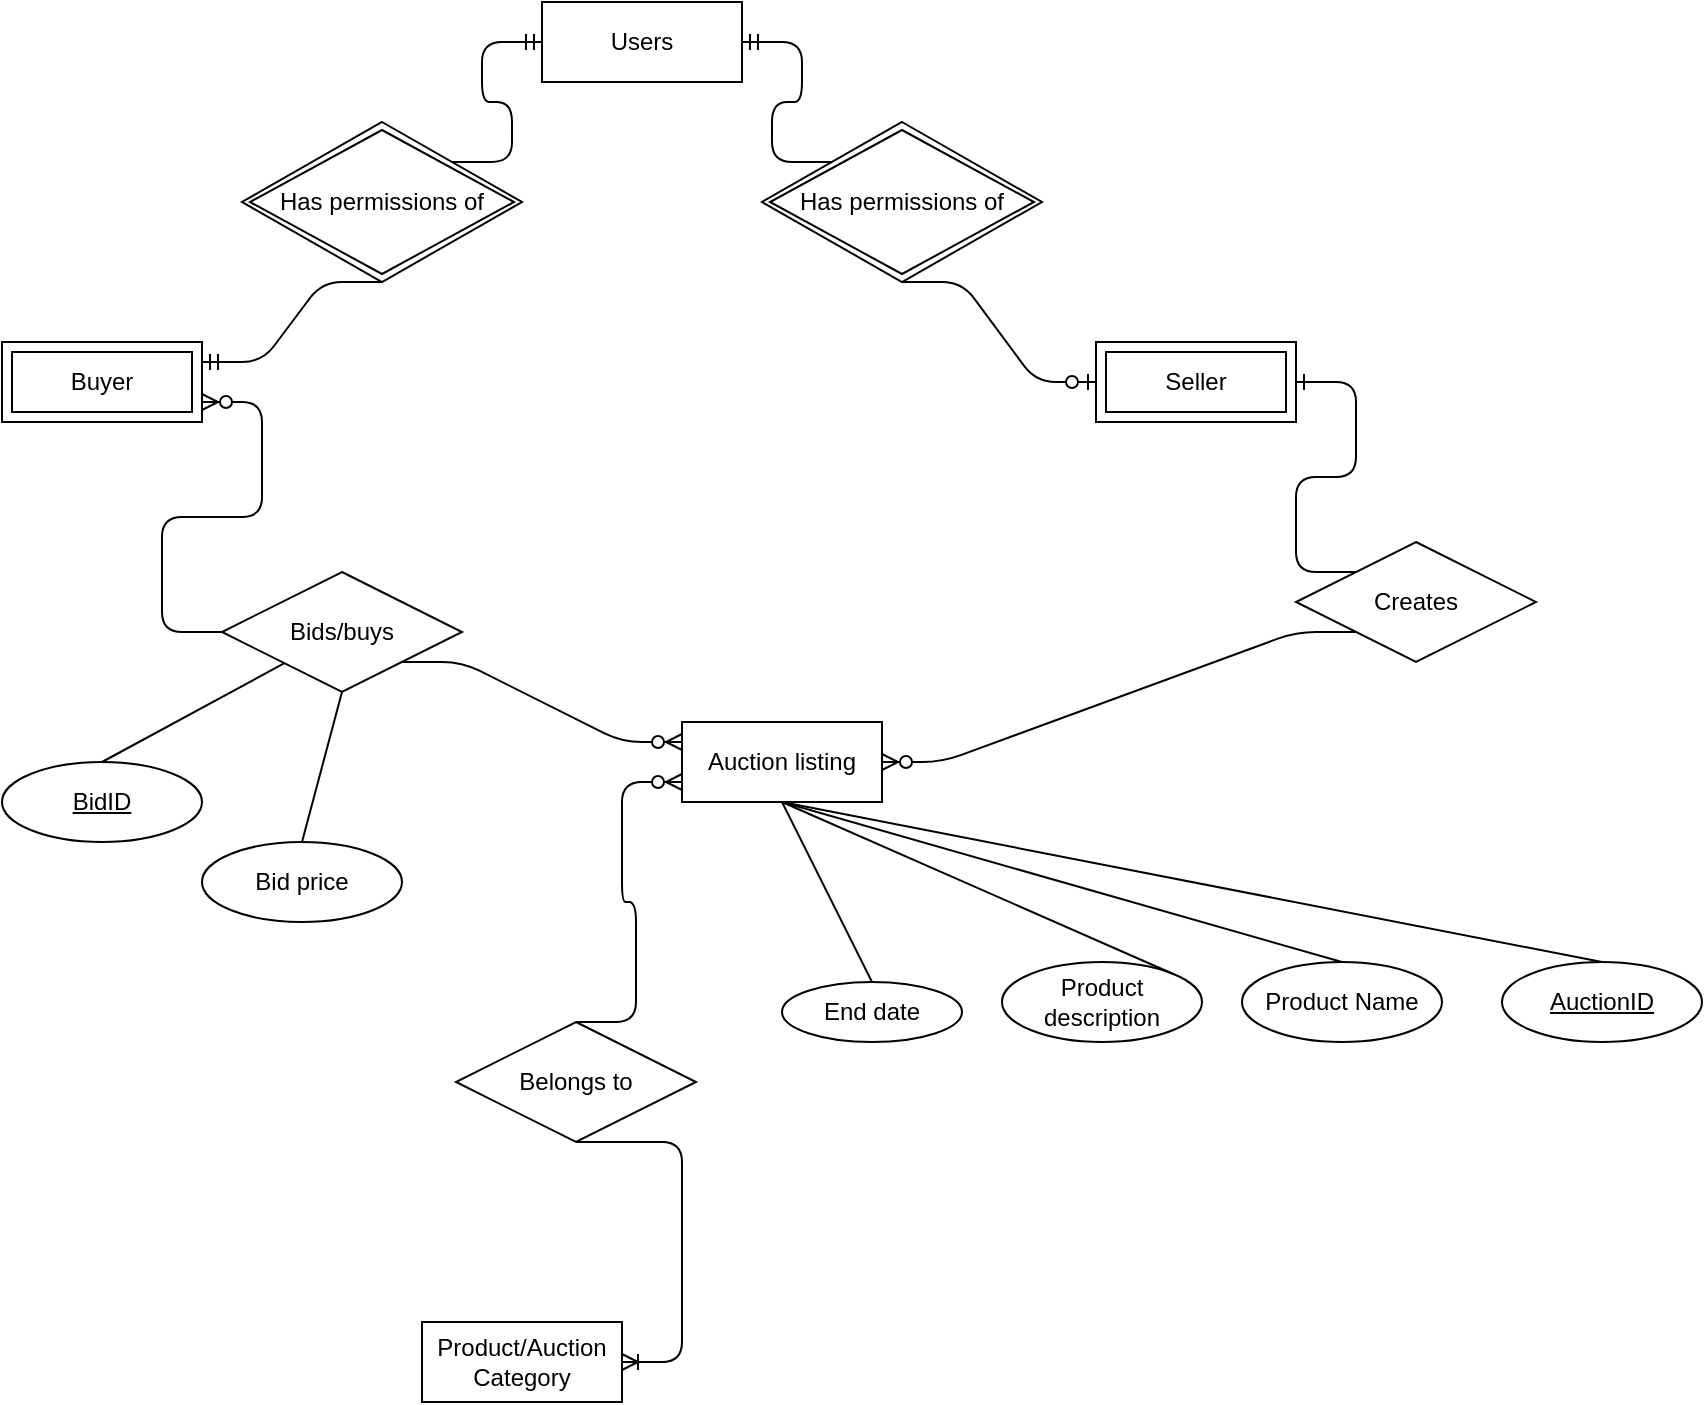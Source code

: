 <mxfile version="13.8.1" type="onedrive"><diagram id="PBJe3xCFQkrLJ3TgRgL_" name="Page-1"><mxGraphModel dx="1113" dy="781" grid="1" gridSize="10" guides="1" tooltips="1" connect="1" arrows="1" fold="1" page="1" pageScale="1" pageWidth="1654" pageHeight="1169" math="0" shadow="0"><root><mxCell id="0"/><mxCell id="1" parent="0"/><mxCell id="jdo_Bs8H3Nefda1nTduL-1" value="Users" style="whiteSpace=wrap;html=1;align=center;" vertex="1" parent="1"><mxGeometry x="750" y="300" width="100" height="40" as="geometry"/></mxCell><mxCell id="jdo_Bs8H3Nefda1nTduL-7" value="Has permissions of" style="shape=rhombus;double=1;perimeter=rhombusPerimeter;whiteSpace=wrap;html=1;align=center;" vertex="1" parent="1"><mxGeometry x="860" y="360" width="140" height="80" as="geometry"/></mxCell><mxCell id="jdo_Bs8H3Nefda1nTduL-9" value="Seller" style="shape=ext;margin=3;double=1;whiteSpace=wrap;html=1;align=center;" vertex="1" parent="1"><mxGeometry x="1027" y="470" width="100" height="40" as="geometry"/></mxCell><mxCell id="jdo_Bs8H3Nefda1nTduL-10" value="Buyer" style="shape=ext;margin=3;double=1;whiteSpace=wrap;html=1;align=center;" vertex="1" parent="1"><mxGeometry x="480" y="470" width="100" height="40" as="geometry"/></mxCell><mxCell id="jdo_Bs8H3Nefda1nTduL-11" value="Has permissions of" style="shape=rhombus;double=1;perimeter=rhombusPerimeter;whiteSpace=wrap;html=1;align=center;" vertex="1" parent="1"><mxGeometry x="600" y="360" width="140" height="80" as="geometry"/></mxCell><mxCell id="jdo_Bs8H3Nefda1nTduL-14" value="" style="edgeStyle=entityRelationEdgeStyle;fontSize=12;html=1;endArrow=ERzeroToOne;endFill=1;rounded=1;exitX=0.5;exitY=1;exitDx=0;exitDy=0;entryX=0;entryY=0.5;entryDx=0;entryDy=0;" edge="1" parent="1" source="jdo_Bs8H3Nefda1nTduL-7" target="jdo_Bs8H3Nefda1nTduL-9"><mxGeometry width="100" height="100" relative="1" as="geometry"><mxPoint x="1040" y="430" as="sourcePoint"/><mxPoint x="970" y="500" as="targetPoint"/></mxGeometry></mxCell><mxCell id="jdo_Bs8H3Nefda1nTduL-17" value="" style="edgeStyle=entityRelationEdgeStyle;fontSize=12;html=1;endArrow=ERmandOne;entryX=0;entryY=0.5;entryDx=0;entryDy=0;exitX=1;exitY=0;exitDx=0;exitDy=0;" edge="1" parent="1" source="jdo_Bs8H3Nefda1nTduL-11" target="jdo_Bs8H3Nefda1nTduL-1"><mxGeometry width="100" height="100" relative="1" as="geometry"><mxPoint x="530" y="300" as="sourcePoint"/><mxPoint x="630" y="200" as="targetPoint"/></mxGeometry></mxCell><mxCell id="jdo_Bs8H3Nefda1nTduL-18" value="" style="edgeStyle=entityRelationEdgeStyle;fontSize=12;html=1;endArrow=ERmandOne;entryX=1;entryY=0.25;entryDx=0;entryDy=0;exitX=0.5;exitY=1;exitDx=0;exitDy=0;" edge="1" parent="1" source="jdo_Bs8H3Nefda1nTduL-11" target="jdo_Bs8H3Nefda1nTduL-10"><mxGeometry width="100" height="100" relative="1" as="geometry"><mxPoint x="820" y="610" as="sourcePoint"/><mxPoint x="380" y="350" as="targetPoint"/></mxGeometry></mxCell><mxCell id="jdo_Bs8H3Nefda1nTduL-20" value="Creates" style="shape=rhombus;perimeter=rhombusPerimeter;whiteSpace=wrap;html=1;align=center;" vertex="1" parent="1"><mxGeometry x="1127" y="570" width="120" height="60" as="geometry"/></mxCell><mxCell id="jdo_Bs8H3Nefda1nTduL-21" value="Auction listing" style="whiteSpace=wrap;html=1;align=center;" vertex="1" parent="1"><mxGeometry x="820" y="660" width="100" height="40" as="geometry"/></mxCell><mxCell id="jdo_Bs8H3Nefda1nTduL-22" value="" style="edgeStyle=entityRelationEdgeStyle;fontSize=12;html=1;endArrow=ERzeroToMany;endFill=1;entryX=1;entryY=0.5;entryDx=0;entryDy=0;exitX=0;exitY=1;exitDx=0;exitDy=0;" edge="1" parent="1" source="jdo_Bs8H3Nefda1nTduL-20" target="jdo_Bs8H3Nefda1nTduL-21"><mxGeometry width="100" height="100" relative="1" as="geometry"><mxPoint x="1190" y="620" as="sourcePoint"/><mxPoint x="1330" y="650" as="targetPoint"/></mxGeometry></mxCell><mxCell id="jdo_Bs8H3Nefda1nTduL-25" value="" style="edgeStyle=entityRelationEdgeStyle;fontSize=12;html=1;endArrow=ERmandOne;entryX=1;entryY=0.5;entryDx=0;entryDy=0;exitX=0;exitY=0;exitDx=0;exitDy=0;" edge="1" parent="1" source="jdo_Bs8H3Nefda1nTduL-7" target="jdo_Bs8H3Nefda1nTduL-1"><mxGeometry width="100" height="100" relative="1" as="geometry"><mxPoint x="1093" y="205" as="sourcePoint"/><mxPoint x="1030" y="120" as="targetPoint"/></mxGeometry></mxCell><mxCell id="jdo_Bs8H3Nefda1nTduL-26" value="AuctionID" style="ellipse;whiteSpace=wrap;html=1;align=center;fontStyle=4;" vertex="1" parent="1"><mxGeometry x="1230" y="780" width="100" height="40" as="geometry"/></mxCell><mxCell id="jdo_Bs8H3Nefda1nTduL-27" value="" style="endArrow=none;html=1;rounded=0;entryX=0.5;entryY=0;entryDx=0;entryDy=0;exitX=0.5;exitY=1;exitDx=0;exitDy=0;" edge="1" parent="1" source="jdo_Bs8H3Nefda1nTduL-21" target="jdo_Bs8H3Nefda1nTduL-26"><mxGeometry relative="1" as="geometry"><mxPoint x="1270" y="460" as="sourcePoint"/><mxPoint x="1430" y="460" as="targetPoint"/></mxGeometry></mxCell><mxCell id="jdo_Bs8H3Nefda1nTduL-28" value="" style="edgeStyle=entityRelationEdgeStyle;fontSize=12;html=1;endArrow=ERone;endFill=1;entryX=1;entryY=0.5;entryDx=0;entryDy=0;exitX=0;exitY=0;exitDx=0;exitDy=0;" edge="1" parent="1" source="jdo_Bs8H3Nefda1nTduL-20" target="jdo_Bs8H3Nefda1nTduL-9"><mxGeometry width="100" height="100" relative="1" as="geometry"><mxPoint x="980" y="760" as="sourcePoint"/><mxPoint x="1080" y="660" as="targetPoint"/></mxGeometry></mxCell><mxCell id="jdo_Bs8H3Nefda1nTduL-29" value="Product Name" style="ellipse;whiteSpace=wrap;html=1;align=center;" vertex="1" parent="1"><mxGeometry x="1100" y="780" width="100" height="40" as="geometry"/></mxCell><mxCell id="jdo_Bs8H3Nefda1nTduL-30" value="" style="endArrow=none;html=1;rounded=0;entryX=0.5;entryY=1;entryDx=0;entryDy=0;exitX=0.5;exitY=0;exitDx=0;exitDy=0;" edge="1" parent="1" source="jdo_Bs8H3Nefda1nTduL-29" target="jdo_Bs8H3Nefda1nTduL-21"><mxGeometry relative="1" as="geometry"><mxPoint x="850" y="770" as="sourcePoint"/><mxPoint x="1010" y="770" as="targetPoint"/></mxGeometry></mxCell><mxCell id="jdo_Bs8H3Nefda1nTduL-31" value="Product description" style="ellipse;whiteSpace=wrap;html=1;align=center;" vertex="1" parent="1"><mxGeometry x="980" y="780" width="100" height="40" as="geometry"/></mxCell><mxCell id="jdo_Bs8H3Nefda1nTduL-34" value="" style="endArrow=none;html=1;rounded=0;entryX=0.5;entryY=1;entryDx=0;entryDy=0;exitX=1;exitY=0;exitDx=0;exitDy=0;" edge="1" parent="1" source="jdo_Bs8H3Nefda1nTduL-31" target="jdo_Bs8H3Nefda1nTduL-21"><mxGeometry relative="1" as="geometry"><mxPoint x="1040" y="810" as="sourcePoint"/><mxPoint x="1030" y="750" as="targetPoint"/></mxGeometry></mxCell><mxCell id="jdo_Bs8H3Nefda1nTduL-35" value="Bids/buys" style="shape=rhombus;perimeter=rhombusPerimeter;whiteSpace=wrap;html=1;align=center;" vertex="1" parent="1"><mxGeometry x="590" y="585" width="120" height="60" as="geometry"/></mxCell><mxCell id="jdo_Bs8H3Nefda1nTduL-37" value="" style="edgeStyle=entityRelationEdgeStyle;fontSize=12;html=1;endArrow=ERzeroToMany;endFill=1;entryX=0;entryY=0.25;entryDx=0;entryDy=0;exitX=1;exitY=1;exitDx=0;exitDy=0;" edge="1" parent="1" source="jdo_Bs8H3Nefda1nTduL-35" target="jdo_Bs8H3Nefda1nTduL-21"><mxGeometry width="100" height="100" relative="1" as="geometry"><mxPoint x="680" y="810" as="sourcePoint"/><mxPoint x="780" y="710" as="targetPoint"/></mxGeometry></mxCell><mxCell id="jdo_Bs8H3Nefda1nTduL-38" value="" style="edgeStyle=entityRelationEdgeStyle;fontSize=12;html=1;endArrow=ERzeroToMany;endFill=1;exitX=0;exitY=0.5;exitDx=0;exitDy=0;entryX=1;entryY=0.75;entryDx=0;entryDy=0;" edge="1" parent="1" source="jdo_Bs8H3Nefda1nTduL-35" target="jdo_Bs8H3Nefda1nTduL-10"><mxGeometry width="100" height="100" relative="1" as="geometry"><mxPoint x="690" y="640" as="sourcePoint"/><mxPoint x="510" y="510" as="targetPoint"/></mxGeometry></mxCell><mxCell id="jdo_Bs8H3Nefda1nTduL-39" value="Bid price" style="ellipse;whiteSpace=wrap;html=1;align=center;" vertex="1" parent="1"><mxGeometry x="580" y="720" width="100" height="40" as="geometry"/></mxCell><mxCell id="jdo_Bs8H3Nefda1nTduL-40" value="" style="endArrow=none;html=1;rounded=0;entryX=0.5;entryY=0;entryDx=0;entryDy=0;exitX=0.5;exitY=1;exitDx=0;exitDy=0;" edge="1" parent="1" source="jdo_Bs8H3Nefda1nTduL-35" target="jdo_Bs8H3Nefda1nTduL-39"><mxGeometry relative="1" as="geometry"><mxPoint x="670" y="600" as="sourcePoint"/><mxPoint x="830" y="600" as="targetPoint"/></mxGeometry></mxCell><mxCell id="jdo_Bs8H3Nefda1nTduL-41" value="BidID" style="ellipse;whiteSpace=wrap;html=1;align=center;fontStyle=4;" vertex="1" parent="1"><mxGeometry x="480" y="680" width="100" height="40" as="geometry"/></mxCell><mxCell id="jdo_Bs8H3Nefda1nTduL-42" value="" style="endArrow=none;html=1;rounded=0;exitX=0.5;exitY=0;exitDx=0;exitDy=0;" edge="1" parent="1" source="jdo_Bs8H3Nefda1nTduL-41" target="jdo_Bs8H3Nefda1nTduL-35"><mxGeometry relative="1" as="geometry"><mxPoint x="750" y="610" as="sourcePoint"/><mxPoint x="910" y="610" as="targetPoint"/></mxGeometry></mxCell><mxCell id="jdo_Bs8H3Nefda1nTduL-43" value="End date" style="ellipse;whiteSpace=wrap;html=1;align=center;" vertex="1" parent="1"><mxGeometry x="870" y="790" width="90" height="30" as="geometry"/></mxCell><mxCell id="jdo_Bs8H3Nefda1nTduL-44" value="" style="endArrow=none;html=1;rounded=0;entryX=0.5;entryY=1;entryDx=0;entryDy=0;exitX=0.5;exitY=0;exitDx=0;exitDy=0;" edge="1" parent="1" source="jdo_Bs8H3Nefda1nTduL-43" target="jdo_Bs8H3Nefda1nTduL-21"><mxGeometry relative="1" as="geometry"><mxPoint x="955.355" y="815.858" as="sourcePoint"/><mxPoint x="880" y="710" as="targetPoint"/></mxGeometry></mxCell><mxCell id="jdo_Bs8H3Nefda1nTduL-45" value="Belongs to" style="shape=rhombus;perimeter=rhombusPerimeter;whiteSpace=wrap;html=1;align=center;" vertex="1" parent="1"><mxGeometry x="707" y="810" width="120" height="60" as="geometry"/></mxCell><mxCell id="jdo_Bs8H3Nefda1nTduL-46" value="Product/Auction Category" style="whiteSpace=wrap;html=1;align=center;" vertex="1" parent="1"><mxGeometry x="690" y="960" width="100" height="40" as="geometry"/></mxCell><mxCell id="jdo_Bs8H3Nefda1nTduL-49" value="" style="edgeStyle=entityRelationEdgeStyle;fontSize=12;html=1;endArrow=ERzeroToMany;endFill=1;exitX=0.5;exitY=0;exitDx=0;exitDy=0;" edge="1" parent="1" source="jdo_Bs8H3Nefda1nTduL-45"><mxGeometry width="100" height="100" relative="1" as="geometry"><mxPoint x="760" y="810" as="sourcePoint"/><mxPoint x="820" y="690" as="targetPoint"/></mxGeometry></mxCell><mxCell id="jdo_Bs8H3Nefda1nTduL-50" value="" style="edgeStyle=entityRelationEdgeStyle;fontSize=12;html=1;endArrow=ERoneToMany;" edge="1" parent="1" target="jdo_Bs8H3Nefda1nTduL-46"><mxGeometry width="100" height="100" relative="1" as="geometry"><mxPoint x="767" y="870" as="sourcePoint"/><mxPoint x="940" y="690" as="targetPoint"/></mxGeometry></mxCell></root></mxGraphModel></diagram></mxfile>